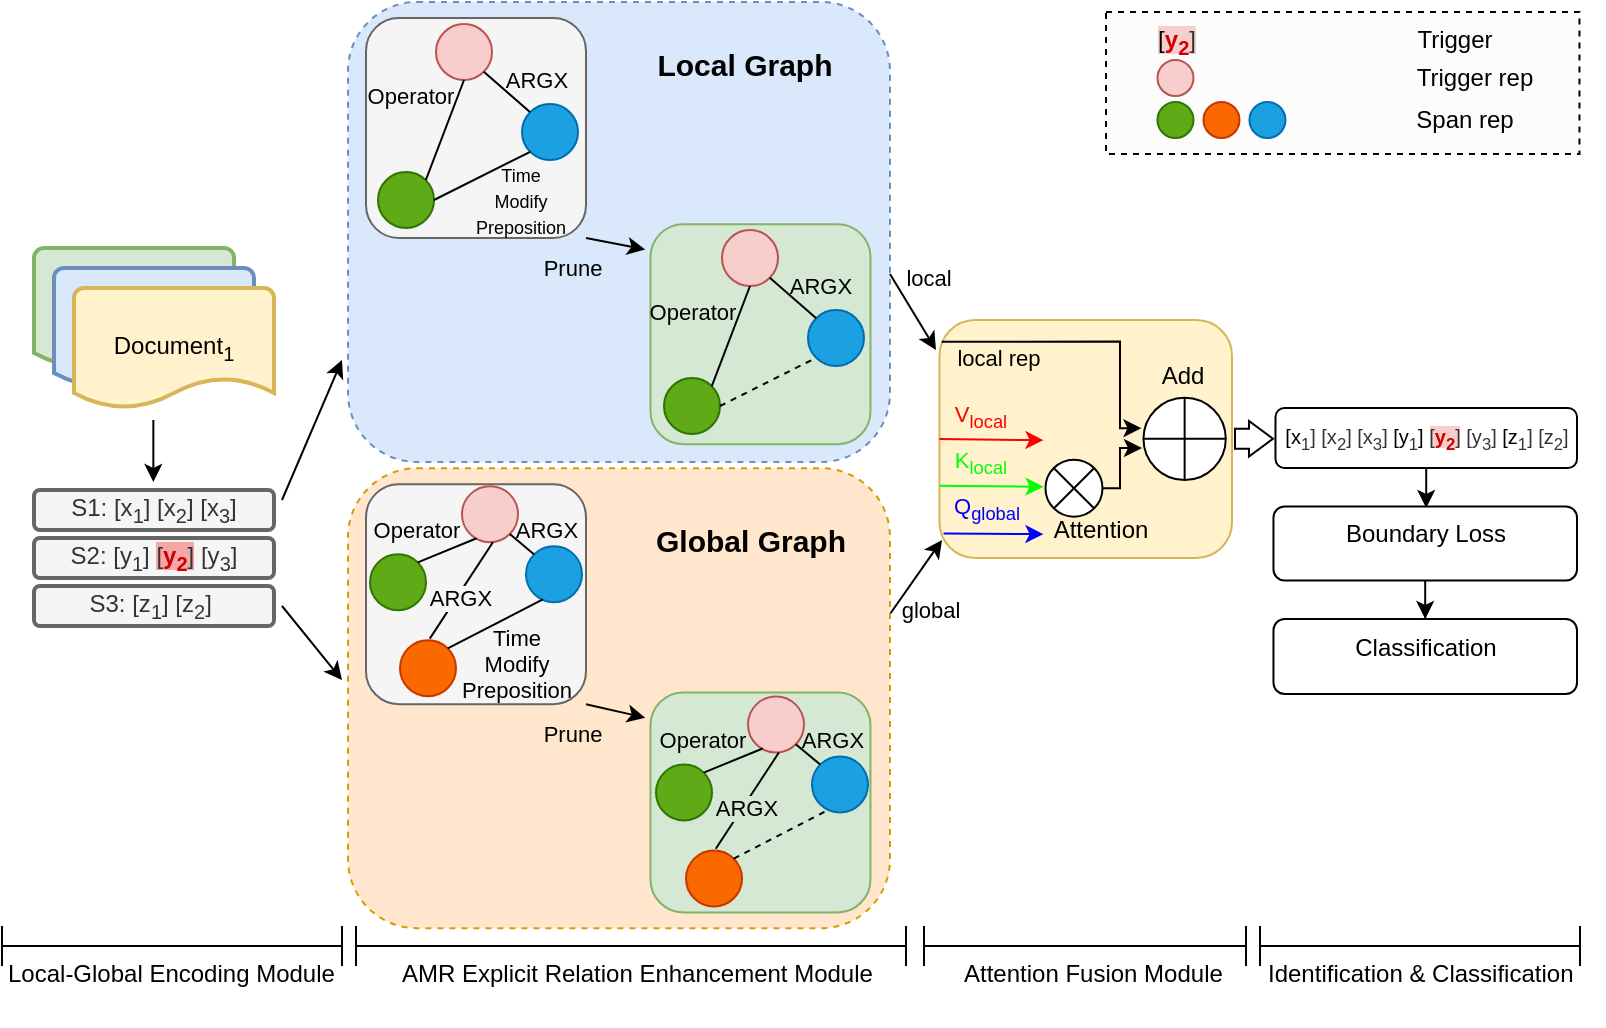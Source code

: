 <mxfile version="22.1.7" type="github">
  <diagram name="第 1 页" id="aBAtC7C85wRrQgK5SBA-">
    <mxGraphModel dx="1026" dy="733" grid="1" gridSize="10" guides="1" tooltips="1" connect="1" arrows="1" fold="1" page="1" pageScale="1" pageWidth="827" pageHeight="1169" math="0" shadow="0">
      <root>
        <mxCell id="0" />
        <mxCell id="1" parent="0" />
        <mxCell id="pVMCiTDg7z46em1MxIxY-14" value="" style="rounded=1;whiteSpace=wrap;html=1;fillStyle=auto;dashed=1;glass=0;perimeterSpacing=0;resizeHeight=0;fillColor=#dae8fc;strokeColor=#6c8ebf;" parent="1" vertex="1">
          <mxGeometry x="189" y="9" width="271" height="230" as="geometry" />
        </mxCell>
        <mxCell id="pVMCiTDg7z46em1MxIxY-2" value="" style="rounded=1;whiteSpace=wrap;html=1;fillColor=#f5f5f5;fontColor=#333333;strokeColor=#666666;" parent="1" vertex="1">
          <mxGeometry x="198" y="17.0" width="110" height="110" as="geometry" />
        </mxCell>
        <mxCell id="pVMCiTDg7z46em1MxIxY-6" value="" style="strokeWidth=2;html=1;shape=mxgraph.flowchart.document2;whiteSpace=wrap;size=0.25;fillColor=#d5e8d4;strokeColor=#82b366;" parent="1" vertex="1">
          <mxGeometry x="32" y="132" width="100" height="60" as="geometry" />
        </mxCell>
        <mxCell id="pVMCiTDg7z46em1MxIxY-7" value="" style="strokeWidth=2;html=1;shape=mxgraph.flowchart.document2;whiteSpace=wrap;size=0.25;fillColor=#dae8fc;strokeColor=#6c8ebf;" parent="1" vertex="1">
          <mxGeometry x="42" y="142" width="100" height="60" as="geometry" />
        </mxCell>
        <mxCell id="pVMCiTDg7z46em1MxIxY-8" value="Document&lt;sub&gt;1&lt;/sub&gt;" style="strokeWidth=2;html=1;shape=mxgraph.flowchart.document2;whiteSpace=wrap;size=0.25;fillColor=#fff2cc;strokeColor=#d6b656;" parent="1" vertex="1">
          <mxGeometry x="52" y="152" width="100" height="60" as="geometry" />
        </mxCell>
        <mxCell id="pVMCiTDg7z46em1MxIxY-9" value="S1: [x&lt;sub&gt;1&lt;/sub&gt;] [x&lt;sub&gt;2&lt;/sub&gt;] [x&lt;sub&gt;3&lt;/sub&gt;]" style="rounded=1;whiteSpace=wrap;html=1;strokeWidth=2;fillColor=#f5f5f5;fontColor=#333333;strokeColor=#666666;" parent="1" vertex="1">
          <mxGeometry x="32" y="253" width="120" height="20" as="geometry" />
        </mxCell>
        <mxCell id="pVMCiTDg7z46em1MxIxY-11" value="S2: [y&lt;sub&gt;1&lt;/sub&gt;] &lt;span style=&quot;background-color: rgb(245, 167, 167);&quot;&gt;[&lt;font style=&quot;&quot; color=&quot;#cc0000&quot;&gt;&lt;b&gt;y&lt;sub&gt;2&lt;/sub&gt;&lt;/b&gt;&lt;/font&gt;]&lt;/span&gt; [y&lt;sub&gt;3&lt;/sub&gt;]" style="rounded=1;whiteSpace=wrap;html=1;strokeWidth=2;fillColor=#f5f5f5;fontColor=#333333;strokeColor=#666666;" parent="1" vertex="1">
          <mxGeometry x="32" y="277" width="120" height="20" as="geometry" />
        </mxCell>
        <mxCell id="pVMCiTDg7z46em1MxIxY-12" value="S3: [z&lt;sub&gt;1&lt;/sub&gt;] [z&lt;sub&gt;2&lt;/sub&gt;]&amp;nbsp;" style="rounded=1;whiteSpace=wrap;html=1;strokeWidth=2;fillColor=#f5f5f5;fontColor=#333333;strokeColor=#666666;" parent="1" vertex="1">
          <mxGeometry x="32" y="301" width="120" height="20" as="geometry" />
        </mxCell>
        <mxCell id="pVMCiTDg7z46em1MxIxY-26" value="" style="edgeStyle=none;orthogonalLoop=1;jettySize=auto;html=1;rounded=0;" parent="1" edge="1">
          <mxGeometry width="100" relative="1" as="geometry">
            <mxPoint x="460" y="315" as="sourcePoint" />
            <mxPoint x="486" y="278" as="targetPoint" />
            <Array as="points" />
          </mxGeometry>
        </mxCell>
        <mxCell id="pVMCiTDg7z46em1MxIxY-93" value="global" style="edgeLabel;html=1;align=center;verticalAlign=middle;resizable=0;points=[];labelBackgroundColor=none;" parent="pVMCiTDg7z46em1MxIxY-26" vertex="1" connectable="0">
          <mxGeometry x="-0.248" y="2" relative="1" as="geometry">
            <mxPoint x="12" y="13" as="offset" />
          </mxGeometry>
        </mxCell>
        <mxCell id="pVMCiTDg7z46em1MxIxY-27" value="" style="edgeStyle=none;orthogonalLoop=1;jettySize=auto;html=1;rounded=0;" parent="1" edge="1">
          <mxGeometry width="100" relative="1" as="geometry">
            <mxPoint x="460" y="145" as="sourcePoint" />
            <mxPoint x="483" y="183" as="targetPoint" />
            <Array as="points" />
          </mxGeometry>
        </mxCell>
        <mxCell id="pVMCiTDg7z46em1MxIxY-92" value="local" style="edgeLabel;html=1;align=center;verticalAlign=middle;resizable=0;points=[];labelBackgroundColor=none;" parent="pVMCiTDg7z46em1MxIxY-27" vertex="1" connectable="0">
          <mxGeometry x="-0.243" y="1" relative="1" as="geometry">
            <mxPoint x="9" y="-12" as="offset" />
          </mxGeometry>
        </mxCell>
        <mxCell id="pVMCiTDg7z46em1MxIxY-28" value="" style="edgeStyle=none;orthogonalLoop=1;jettySize=auto;html=1;rounded=0;" parent="1" edge="1">
          <mxGeometry width="100" relative="1" as="geometry">
            <mxPoint x="156" y="258" as="sourcePoint" />
            <mxPoint x="186" y="188" as="targetPoint" />
            <Array as="points" />
          </mxGeometry>
        </mxCell>
        <mxCell id="pVMCiTDg7z46em1MxIxY-31" value="" style="edgeStyle=none;orthogonalLoop=1;jettySize=auto;html=1;rounded=0;" parent="1" edge="1">
          <mxGeometry width="100" relative="1" as="geometry">
            <mxPoint x="156" y="311" as="sourcePoint" />
            <mxPoint x="186" y="348" as="targetPoint" />
            <Array as="points" />
          </mxGeometry>
        </mxCell>
        <mxCell id="pVMCiTDg7z46em1MxIxY-33" value="" style="rounded=1;whiteSpace=wrap;html=1;fillColor=#d5e8d4;strokeColor=#82b366;" parent="1" vertex="1">
          <mxGeometry x="340.24" y="120.1" width="110" height="110" as="geometry" />
        </mxCell>
        <mxCell id="pVMCiTDg7z46em1MxIxY-37" value="" style="edgeStyle=none;orthogonalLoop=1;jettySize=auto;html=1;rounded=0;entryX=-0.024;entryY=0.115;entryDx=0;entryDy=0;entryPerimeter=0;exitX=1;exitY=1;exitDx=0;exitDy=0;" parent="1" source="pVMCiTDg7z46em1MxIxY-2" target="pVMCiTDg7z46em1MxIxY-33" edge="1">
          <mxGeometry width="100" relative="1" as="geometry">
            <mxPoint x="303" y="64.1" as="sourcePoint" />
            <mxPoint x="333" y="104.1" as="targetPoint" />
            <Array as="points" />
          </mxGeometry>
        </mxCell>
        <mxCell id="pVMCiTDg7z46em1MxIxY-99" value="Prune" style="edgeLabel;html=1;align=center;verticalAlign=middle;resizable=0;points=[];labelBackgroundColor=#dae8fc;" parent="pVMCiTDg7z46em1MxIxY-37" vertex="1" connectable="0">
          <mxGeometry x="-0.424" relative="1" as="geometry">
            <mxPoint x="-16" y="13" as="offset" />
          </mxGeometry>
        </mxCell>
        <mxCell id="pVMCiTDg7z46em1MxIxY-44" value="" style="ellipse;whiteSpace=wrap;html=1;aspect=fixed;fillColor=#f8cecc;strokeColor=#b85450;" parent="1" vertex="1">
          <mxGeometry x="233" y="20.0" width="28" height="28" as="geometry" />
        </mxCell>
        <mxCell id="pVMCiTDg7z46em1MxIxY-45" value="" style="ellipse;whiteSpace=wrap;html=1;aspect=fixed;fillColor=#1ba1e2;fontColor=#ffffff;strokeColor=#006EAF;" parent="1" vertex="1">
          <mxGeometry x="276" y="60.0" width="28" height="28" as="geometry" />
        </mxCell>
        <mxCell id="pVMCiTDg7z46em1MxIxY-46" value="" style="ellipse;whiteSpace=wrap;html=1;aspect=fixed;fillColor=#60a917;fontColor=#ffffff;strokeColor=#2D7600;" parent="1" vertex="1">
          <mxGeometry x="204" y="94.0" width="28" height="28" as="geometry" />
        </mxCell>
        <mxCell id="pVMCiTDg7z46em1MxIxY-48" value="" style="endArrow=none;html=1;rounded=0;entryX=0.5;entryY=1;entryDx=0;entryDy=0;exitX=1;exitY=0;exitDx=0;exitDy=0;" parent="1" source="pVMCiTDg7z46em1MxIxY-46" target="pVMCiTDg7z46em1MxIxY-44" edge="1">
          <mxGeometry width="50" height="50" relative="1" as="geometry">
            <mxPoint x="210" y="55.0" as="sourcePoint" />
            <mxPoint x="319" y="35.0" as="targetPoint" />
          </mxGeometry>
        </mxCell>
        <mxCell id="ASljsbczPLoBp7QqAxyb-75" value="Operator" style="edgeLabel;html=1;align=center;verticalAlign=middle;resizable=0;points=[];labelBackgroundColor=none;" parent="pVMCiTDg7z46em1MxIxY-48" vertex="1" connectable="0">
          <mxGeometry x="0.122" relative="1" as="geometry">
            <mxPoint x="-19" y="-14" as="offset" />
          </mxGeometry>
        </mxCell>
        <mxCell id="pVMCiTDg7z46em1MxIxY-49" value="" style="endArrow=none;html=1;rounded=0;entryX=0;entryY=1;entryDx=0;entryDy=0;exitX=1;exitY=0.5;exitDx=0;exitDy=0;" parent="1" source="pVMCiTDg7z46em1MxIxY-46" target="pVMCiTDg7z46em1MxIxY-45" edge="1">
          <mxGeometry width="50" height="50" relative="1" as="geometry">
            <mxPoint x="226" y="70.0" as="sourcePoint" />
            <mxPoint x="236" y="45.0" as="targetPoint" />
          </mxGeometry>
        </mxCell>
        <mxCell id="ASljsbczPLoBp7QqAxyb-78" value="&lt;font style=&quot;font-size: 9px;&quot;&gt;Time&lt;br style=&quot;border-color: var(--border-color);&quot;&gt;&lt;span style=&quot;border-color: var(--border-color);&quot;&gt;Modify&lt;/span&gt;&lt;br style=&quot;border-color: var(--border-color);&quot;&gt;&lt;span style=&quot;border-color: var(--border-color);&quot;&gt;Preposition&lt;/span&gt;&lt;/font&gt;" style="edgeLabel;html=1;align=center;verticalAlign=middle;resizable=0;points=[];labelBackgroundColor=none;" parent="pVMCiTDg7z46em1MxIxY-49" vertex="1" connectable="0">
          <mxGeometry x="0.202" y="1" relative="1" as="geometry">
            <mxPoint x="14" y="15" as="offset" />
          </mxGeometry>
        </mxCell>
        <mxCell id="pVMCiTDg7z46em1MxIxY-50" value="" style="endArrow=none;html=1;rounded=0;entryX=0;entryY=0;entryDx=0;entryDy=0;exitX=1;exitY=1;exitDx=0;exitDy=0;" parent="1" source="pVMCiTDg7z46em1MxIxY-44" target="pVMCiTDg7z46em1MxIxY-45" edge="1">
          <mxGeometry width="50" height="50" relative="1" as="geometry">
            <mxPoint x="236" y="80.0" as="sourcePoint" />
            <mxPoint x="246" y="55.0" as="targetPoint" />
          </mxGeometry>
        </mxCell>
        <mxCell id="ASljsbczPLoBp7QqAxyb-77" value="ARGX" style="edgeLabel;html=1;align=center;verticalAlign=middle;resizable=0;points=[];labelBackgroundColor=none;" parent="pVMCiTDg7z46em1MxIxY-50" vertex="1" connectable="0">
          <mxGeometry x="-0.217" y="1" relative="1" as="geometry">
            <mxPoint x="16" y="-3" as="offset" />
          </mxGeometry>
        </mxCell>
        <mxCell id="pVMCiTDg7z46em1MxIxY-102" value="" style="edgeStyle=orthogonalEdgeStyle;rounded=0;orthogonalLoop=1;jettySize=auto;html=1;" parent="1" source="pVMCiTDg7z46em1MxIxY-96" target="pVMCiTDg7z46em1MxIxY-101" edge="1">
          <mxGeometry relative="1" as="geometry" />
        </mxCell>
        <mxCell id="pVMCiTDg7z46em1MxIxY-96" value="&lt;font style=&quot;font-size: 10px;&quot;&gt;[x&lt;sub style=&quot;border-color: var(--border-color); color: rgb(51, 51, 51);&quot;&gt;1&lt;/sub&gt;&lt;span style=&quot;color: rgb(51, 51, 51);&quot;&gt;] [x&lt;/span&gt;&lt;sub style=&quot;border-color: var(--border-color); color: rgb(51, 51, 51);&quot;&gt;2&lt;/sub&gt;&lt;span style=&quot;color: rgb(51, 51, 51);&quot;&gt;] [x&lt;/span&gt;&lt;sub style=&quot;border-color: var(--border-color); color: rgb(51, 51, 51);&quot;&gt;3&lt;/sub&gt;&lt;span style=&quot;color: rgb(51, 51, 51);&quot;&gt;]&amp;nbsp;&lt;/span&gt;[y&lt;sub style=&quot;border-color: var(--border-color); color: rgb(51, 51, 51);&quot;&gt;1&lt;/sub&gt;]&amp;nbsp;&lt;span style=&quot;background-color: rgb(248, 206, 204);&quot;&gt;&lt;span style=&quot;color: rgb(51, 51, 51);&quot;&gt;[&lt;/span&gt;&lt;font style=&quot;border-color: var(--border-color); font-size: 10px;&quot; color=&quot;#cc0000&quot;&gt;&lt;b style=&quot;border-color: var(--border-color);&quot;&gt;y&lt;sub style=&quot;border-color: var(--border-color);&quot;&gt;2&lt;/sub&gt;&lt;/b&gt;&lt;/font&gt;&lt;span style=&quot;color: rgb(51, 51, 51);&quot;&gt;]&lt;/span&gt;&lt;/span&gt;&lt;span style=&quot;color: rgb(51, 51, 51);&quot;&gt;&amp;nbsp;[y&lt;/span&gt;&lt;sub style=&quot;border-color: var(--border-color); color: rgb(51, 51, 51);&quot;&gt;3&lt;/sub&gt;&lt;span style=&quot;color: rgb(51, 51, 51);&quot;&gt;]&lt;/span&gt;&amp;nbsp;[z&lt;sub style=&quot;border-color: var(--border-color); color: rgb(51, 51, 51);&quot;&gt;1&lt;/sub&gt;&lt;span style=&quot;color: rgb(51, 51, 51);&quot;&gt;] [z&lt;/span&gt;&lt;sub style=&quot;border-color: var(--border-color); color: rgb(51, 51, 51);&quot;&gt;2&lt;/sub&gt;&lt;span style=&quot;color: rgb(51, 51, 51);&quot;&gt;]&lt;/span&gt;&lt;/font&gt;" style="rounded=1;whiteSpace=wrap;html=1;verticalAlign=top;" parent="1" vertex="1">
          <mxGeometry x="652.74" y="212.0" width="150.76" height="30" as="geometry" />
        </mxCell>
        <mxCell id="pVMCiTDg7z46em1MxIxY-104" value="" style="edgeStyle=orthogonalEdgeStyle;rounded=0;orthogonalLoop=1;jettySize=auto;html=1;" parent="1" source="pVMCiTDg7z46em1MxIxY-101" target="pVMCiTDg7z46em1MxIxY-103" edge="1">
          <mxGeometry relative="1" as="geometry" />
        </mxCell>
        <mxCell id="pVMCiTDg7z46em1MxIxY-101" value="Boundary Loss" style="whiteSpace=wrap;html=1;verticalAlign=top;rounded=1;" parent="1" vertex="1">
          <mxGeometry x="651.74" y="261.25" width="151.76" height="37" as="geometry" />
        </mxCell>
        <mxCell id="pVMCiTDg7z46em1MxIxY-103" value="Classification" style="whiteSpace=wrap;html=1;verticalAlign=top;rounded=1;" parent="1" vertex="1">
          <mxGeometry x="651.74" y="317.5" width="151.76" height="37.5" as="geometry" />
        </mxCell>
        <mxCell id="L6vsH4I87ayAv4RI-xaD-26" value="" style="rounded=0;whiteSpace=wrap;html=1;fillColor=#fcfcfc;dashed=1;strokeColor=default;glass=0;" parent="1" vertex="1">
          <mxGeometry x="568" y="14" width="236.74" height="71" as="geometry" />
        </mxCell>
        <mxCell id="L6vsH4I87ayAv4RI-xaD-27" value="" style="ellipse;whiteSpace=wrap;html=1;aspect=fixed;fillColor=#f8cecc;strokeColor=#b85450;" parent="1" vertex="1">
          <mxGeometry x="593.74" y="38" width="18" height="18" as="geometry" />
        </mxCell>
        <mxCell id="L6vsH4I87ayAv4RI-xaD-30" value="Trigger rep" style="text;html=1;strokeColor=none;fillColor=none;align=center;verticalAlign=middle;whiteSpace=wrap;rounded=0;" parent="1" vertex="1">
          <mxGeometry x="716.74" y="32" width="71" height="30" as="geometry" />
        </mxCell>
        <mxCell id="L6vsH4I87ayAv4RI-xaD-42" value="&lt;span style=&quot;background-color: rgb(248, 206, 204);&quot;&gt;[&lt;font style=&quot;border-color: var(--border-color);&quot; color=&quot;#cc0000&quot;&gt;&lt;b style=&quot;border-color: var(--border-color);&quot;&gt;y&lt;sub style=&quot;border-color: var(--border-color);&quot;&gt;2&lt;/sub&gt;&lt;/b&gt;&lt;/font&gt;&lt;span style=&quot;color: rgb(51, 51, 51);&quot;&gt;]&lt;/span&gt;&lt;/span&gt;" style="text;html=1;strokeColor=none;fillColor=none;align=center;verticalAlign=middle;whiteSpace=wrap;rounded=0;" parent="1" vertex="1">
          <mxGeometry x="588.24" y="14" width="31" height="30" as="geometry" />
        </mxCell>
        <mxCell id="L6vsH4I87ayAv4RI-xaD-43" value="Trigger" style="text;html=1;strokeColor=none;fillColor=none;align=center;verticalAlign=middle;whiteSpace=wrap;rounded=0;" parent="1" vertex="1">
          <mxGeometry x="706.74" y="13" width="71" height="30" as="geometry" />
        </mxCell>
        <mxCell id="L6vsH4I87ayAv4RI-xaD-46" value="" style="ellipse;whiteSpace=wrap;html=1;aspect=fixed;fillColor=#60a917;fontColor=#ffffff;strokeColor=#2D7600;" parent="1" vertex="1">
          <mxGeometry x="593.74" y="59" width="18" height="18" as="geometry" />
        </mxCell>
        <mxCell id="L6vsH4I87ayAv4RI-xaD-47" value="" style="ellipse;whiteSpace=wrap;html=1;aspect=fixed;fillColor=#fa6800;fontColor=#000000;strokeColor=#C73500;" parent="1" vertex="1">
          <mxGeometry x="616.74" y="59" width="18" height="18" as="geometry" />
        </mxCell>
        <mxCell id="L6vsH4I87ayAv4RI-xaD-48" value="" style="ellipse;whiteSpace=wrap;html=1;aspect=fixed;fillColor=#1ba1e2;fontColor=#ffffff;strokeColor=#006EAF;" parent="1" vertex="1">
          <mxGeometry x="639.74" y="59" width="18" height="18" as="geometry" />
        </mxCell>
        <mxCell id="L6vsH4I87ayAv4RI-xaD-49" value="Span rep" style="text;html=1;strokeColor=none;fillColor=none;align=center;verticalAlign=middle;whiteSpace=wrap;rounded=0;" parent="1" vertex="1">
          <mxGeometry x="707.24" y="56" width="81" height="24" as="geometry" />
        </mxCell>
        <mxCell id="L6vsH4I87ayAv4RI-xaD-54" value="&lt;font style=&quot;font-size: 15px;&quot;&gt;&lt;b&gt;Local Graph&lt;/b&gt;&lt;/font&gt;" style="text;html=1;align=center;verticalAlign=middle;resizable=0;points=[];autosize=1;strokeColor=none;fillColor=none;" parent="1" vertex="1">
          <mxGeometry x="332.24" y="25" width="110" height="30" as="geometry" />
        </mxCell>
        <mxCell id="L6vsH4I87ayAv4RI-xaD-59" value="" style="rounded=1;whiteSpace=wrap;html=1;fillColor=#fff2cc;strokeColor=#d6b656;" parent="1" vertex="1">
          <mxGeometry x="484.74" y="168" width="146.26" height="119" as="geometry" />
        </mxCell>
        <mxCell id="L6vsH4I87ayAv4RI-xaD-80" value="" style="endArrow=classic;html=1;rounded=0;strokeColor=#ff0000;exitX=0;exitY=0.5;exitDx=0;exitDy=0;" parent="1" source="L6vsH4I87ayAv4RI-xaD-59" edge="1">
          <mxGeometry width="50" height="50" relative="1" as="geometry">
            <mxPoint x="486.74" y="227.81" as="sourcePoint" />
            <mxPoint x="536.74" y="228.1" as="targetPoint" />
          </mxGeometry>
        </mxCell>
        <mxCell id="L6vsH4I87ayAv4RI-xaD-81" value="&lt;font color=&quot;#ff0000&quot;&gt;V&lt;sub&gt;local&lt;/sub&gt;&lt;/font&gt;" style="edgeLabel;html=1;align=center;verticalAlign=middle;resizable=0;points=[];labelBackgroundColor=none;" parent="L6vsH4I87ayAv4RI-xaD-80" vertex="1" connectable="0">
          <mxGeometry x="-0.379" y="1" relative="1" as="geometry">
            <mxPoint x="4" y="-10" as="offset" />
          </mxGeometry>
        </mxCell>
        <mxCell id="L6vsH4I87ayAv4RI-xaD-82" value="" style="endArrow=classic;html=1;rounded=0;strokeColor=#0000ff;exitX=0.014;exitY=0.897;exitDx=0;exitDy=0;exitPerimeter=0;" parent="1" source="L6vsH4I87ayAv4RI-xaD-59" edge="1">
          <mxGeometry width="50" height="50" relative="1" as="geometry">
            <mxPoint x="496" y="275" as="sourcePoint" />
            <mxPoint x="536.74" y="275.1" as="targetPoint" />
          </mxGeometry>
        </mxCell>
        <mxCell id="L6vsH4I87ayAv4RI-xaD-83" value="&lt;font color=&quot;#0000ff&quot;&gt;Q&lt;sub&gt;global&lt;/sub&gt;&lt;/font&gt;" style="edgeLabel;html=1;align=center;verticalAlign=middle;resizable=0;points=[];labelBackgroundColor=none;" parent="L6vsH4I87ayAv4RI-xaD-82" vertex="1" connectable="0">
          <mxGeometry x="-0.321" y="1" relative="1" as="geometry">
            <mxPoint x="4" y="-11" as="offset" />
          </mxGeometry>
        </mxCell>
        <mxCell id="L6vsH4I87ayAv4RI-xaD-84" value="" style="endArrow=classic;html=1;rounded=0;edgeStyle=orthogonalEdgeStyle;exitX=0.008;exitY=0.091;exitDx=0;exitDy=0;exitPerimeter=0;" parent="1" source="L6vsH4I87ayAv4RI-xaD-59" edge="1">
          <mxGeometry width="50" height="50" relative="1" as="geometry">
            <mxPoint x="495.74" y="179.1" as="sourcePoint" />
            <mxPoint x="585.74" y="222.1" as="targetPoint" />
            <Array as="points">
              <mxPoint x="575" y="179" />
              <mxPoint x="575" y="222" />
            </Array>
          </mxGeometry>
        </mxCell>
        <mxCell id="L6vsH4I87ayAv4RI-xaD-93" value="local rep" style="edgeLabel;html=1;align=center;verticalAlign=middle;resizable=0;points=[];labelBackgroundColor=none;" parent="L6vsH4I87ayAv4RI-xaD-84" vertex="1" connectable="0">
          <mxGeometry x="-0.428" relative="1" as="geometry">
            <mxPoint x="-13" y="8" as="offset" />
          </mxGeometry>
        </mxCell>
        <mxCell id="L6vsH4I87ayAv4RI-xaD-86" value="" style="shape=sumEllipse;perimeter=ellipsePerimeter;whiteSpace=wrap;html=1;backgroundOutline=1;" parent="1" vertex="1">
          <mxGeometry x="537.74" y="237.85" width="28.5" height="28.5" as="geometry" />
        </mxCell>
        <mxCell id="L6vsH4I87ayAv4RI-xaD-87" value="" style="shape=orEllipse;perimeter=ellipsePerimeter;whiteSpace=wrap;html=1;backgroundOutline=1;" parent="1" vertex="1">
          <mxGeometry x="586.74" y="206.85" width="41.15" height="41.15" as="geometry" />
        </mxCell>
        <mxCell id="L6vsH4I87ayAv4RI-xaD-88" value="" style="endArrow=classic;html=1;rounded=0;strokeColor=#00ff00;exitX=0.001;exitY=0.696;exitDx=0;exitDy=0;exitPerimeter=0;" parent="1" source="L6vsH4I87ayAv4RI-xaD-59" edge="1">
          <mxGeometry width="50" height="50" relative="1" as="geometry">
            <mxPoint x="496" y="251" as="sourcePoint" />
            <mxPoint x="536.74" y="251.39" as="targetPoint" />
          </mxGeometry>
        </mxCell>
        <mxCell id="L6vsH4I87ayAv4RI-xaD-89" value="&lt;font color=&quot;#00ff00&quot;&gt;K&lt;sub style=&quot;&quot;&gt;local&lt;/sub&gt;&lt;/font&gt;" style="edgeLabel;html=1;align=center;verticalAlign=middle;resizable=0;points=[];labelBackgroundColor=none;" parent="L6vsH4I87ayAv4RI-xaD-88" vertex="1" connectable="0">
          <mxGeometry x="-0.379" y="1" relative="1" as="geometry">
            <mxPoint x="4" y="-10" as="offset" />
          </mxGeometry>
        </mxCell>
        <mxCell id="L6vsH4I87ayAv4RI-xaD-90" value="Attention" style="text;html=1;align=center;verticalAlign=middle;resizable=0;points=[];autosize=1;strokeColor=none;fillColor=none;" parent="1" vertex="1">
          <mxGeometry x="529.74" y="258" width="70" height="30" as="geometry" />
        </mxCell>
        <mxCell id="L6vsH4I87ayAv4RI-xaD-91" style="edgeStyle=orthogonalEdgeStyle;rounded=0;orthogonalLoop=1;jettySize=auto;html=1;exitX=1;exitY=0.5;exitDx=0;exitDy=0;" parent="1" source="L6vsH4I87ayAv4RI-xaD-86" edge="1">
          <mxGeometry relative="1" as="geometry">
            <mxPoint x="557.4" y="253.001" as="sourcePoint" />
            <mxPoint x="586" y="232" as="targetPoint" />
            <Array as="points">
              <mxPoint x="575" y="252" />
              <mxPoint x="575" y="232" />
            </Array>
          </mxGeometry>
        </mxCell>
        <mxCell id="L6vsH4I87ayAv4RI-xaD-92" value="" style="shape=flexArrow;endArrow=classic;html=1;rounded=0;endWidth=6.857;endSize=3.669;" parent="1" edge="1">
          <mxGeometry width="50" height="50" relative="1" as="geometry">
            <mxPoint x="632" y="227.38" as="sourcePoint" />
            <mxPoint x="652" y="227.38" as="targetPoint" />
          </mxGeometry>
        </mxCell>
        <mxCell id="oEz1iu90TZtMotsWFyNv-2" value="Add" style="text;html=1;align=center;verticalAlign=middle;resizable=0;points=[];autosize=1;strokeColor=none;fillColor=none;" parent="1" vertex="1">
          <mxGeometry x="585.74" y="181" width="40" height="30" as="geometry" />
        </mxCell>
        <mxCell id="ASljsbczPLoBp7QqAxyb-6" value="" style="endArrow=classic;html=1;rounded=0;" parent="1" edge="1">
          <mxGeometry width="50" height="50" relative="1" as="geometry">
            <mxPoint x="91.67" y="218" as="sourcePoint" />
            <mxPoint x="91.67" y="249" as="targetPoint" />
          </mxGeometry>
        </mxCell>
        <mxCell id="ASljsbczPLoBp7QqAxyb-13" value="" style="ellipse;whiteSpace=wrap;html=1;aspect=fixed;fillColor=#f8cecc;strokeColor=#b85450;" parent="1" vertex="1">
          <mxGeometry x="376" y="123.0" width="28" height="28" as="geometry" />
        </mxCell>
        <mxCell id="ASljsbczPLoBp7QqAxyb-14" value="" style="ellipse;whiteSpace=wrap;html=1;aspect=fixed;fillColor=#1ba1e2;fontColor=#ffffff;strokeColor=#006EAF;" parent="1" vertex="1">
          <mxGeometry x="419" y="163.0" width="28" height="28" as="geometry" />
        </mxCell>
        <mxCell id="ASljsbczPLoBp7QqAxyb-15" value="" style="ellipse;whiteSpace=wrap;html=1;aspect=fixed;fillColor=#60a917;fontColor=#ffffff;strokeColor=#2D7600;" parent="1" vertex="1">
          <mxGeometry x="347" y="197.0" width="28" height="28" as="geometry" />
        </mxCell>
        <mxCell id="ASljsbczPLoBp7QqAxyb-16" value="" style="endArrow=none;html=1;rounded=0;entryX=0.5;entryY=1;entryDx=0;entryDy=0;exitX=1;exitY=0;exitDx=0;exitDy=0;" parent="1" source="ASljsbczPLoBp7QqAxyb-15" target="ASljsbczPLoBp7QqAxyb-13" edge="1">
          <mxGeometry width="50" height="50" relative="1" as="geometry">
            <mxPoint x="353" y="158.0" as="sourcePoint" />
            <mxPoint x="462" y="138.0" as="targetPoint" />
          </mxGeometry>
        </mxCell>
        <mxCell id="ASljsbczPLoBp7QqAxyb-79" value="Operator" style="edgeLabel;html=1;align=center;verticalAlign=middle;resizable=0;points=[];labelBackgroundColor=none;" parent="ASljsbczPLoBp7QqAxyb-16" vertex="1" connectable="0">
          <mxGeometry x="0.224" relative="1" as="geometry">
            <mxPoint x="-22" y="-7" as="offset" />
          </mxGeometry>
        </mxCell>
        <mxCell id="ASljsbczPLoBp7QqAxyb-17" value="" style="endArrow=none;html=1;rounded=0;entryX=0;entryY=1;entryDx=0;entryDy=0;exitX=1;exitY=0.5;exitDx=0;exitDy=0;dashed=1;" parent="1" source="ASljsbczPLoBp7QqAxyb-15" target="ASljsbczPLoBp7QqAxyb-14" edge="1">
          <mxGeometry width="50" height="50" relative="1" as="geometry">
            <mxPoint x="369" y="173.0" as="sourcePoint" />
            <mxPoint x="379" y="148.0" as="targetPoint" />
          </mxGeometry>
        </mxCell>
        <mxCell id="ASljsbczPLoBp7QqAxyb-18" value="" style="endArrow=none;html=1;rounded=0;entryX=0;entryY=0;entryDx=0;entryDy=0;exitX=1;exitY=1;exitDx=0;exitDy=0;" parent="1" source="ASljsbczPLoBp7QqAxyb-13" target="ASljsbczPLoBp7QqAxyb-14" edge="1">
          <mxGeometry width="50" height="50" relative="1" as="geometry">
            <mxPoint x="379" y="183.0" as="sourcePoint" />
            <mxPoint x="389" y="158.0" as="targetPoint" />
          </mxGeometry>
        </mxCell>
        <mxCell id="ASljsbczPLoBp7QqAxyb-81" value="ARGX" style="edgeLabel;html=1;align=center;verticalAlign=middle;resizable=0;points=[];labelBackgroundColor=none;" parent="ASljsbczPLoBp7QqAxyb-18" vertex="1" connectable="0">
          <mxGeometry x="-0.068" y="1" relative="1" as="geometry">
            <mxPoint x="13" y="-5" as="offset" />
          </mxGeometry>
        </mxCell>
        <mxCell id="ASljsbczPLoBp7QqAxyb-19" value="" style="rounded=1;whiteSpace=wrap;html=1;fillStyle=auto;dashed=1;glass=0;perimeterSpacing=0;resizeHeight=0;fillColor=#ffe6cc;strokeColor=#d79b00;" parent="1" vertex="1">
          <mxGeometry x="189" y="242.1" width="271" height="230" as="geometry" />
        </mxCell>
        <mxCell id="ASljsbczPLoBp7QqAxyb-20" value="" style="rounded=1;whiteSpace=wrap;html=1;fillColor=#f5f5f5;fontColor=#333333;strokeColor=#666666;" parent="1" vertex="1">
          <mxGeometry x="198" y="250.1" width="110" height="110" as="geometry" />
        </mxCell>
        <mxCell id="ASljsbczPLoBp7QqAxyb-21" value="" style="rounded=1;whiteSpace=wrap;html=1;fillColor=#d5e8d4;strokeColor=#82b366;" parent="1" vertex="1">
          <mxGeometry x="340.24" y="354.2" width="110" height="110" as="geometry" />
        </mxCell>
        <mxCell id="ASljsbczPLoBp7QqAxyb-22" value="" style="edgeStyle=none;orthogonalLoop=1;jettySize=auto;html=1;rounded=0;entryX=-0.024;entryY=0.115;entryDx=0;entryDy=0;entryPerimeter=0;exitX=1;exitY=1;exitDx=0;exitDy=0;" parent="1" source="ASljsbczPLoBp7QqAxyb-20" target="ASljsbczPLoBp7QqAxyb-21" edge="1">
          <mxGeometry width="100" relative="1" as="geometry">
            <mxPoint x="303" y="297.2" as="sourcePoint" />
            <mxPoint x="333" y="337.2" as="targetPoint" />
            <Array as="points" />
          </mxGeometry>
        </mxCell>
        <mxCell id="ASljsbczPLoBp7QqAxyb-23" value="Prune" style="edgeLabel;html=1;align=center;verticalAlign=middle;resizable=0;points=[];labelBackgroundColor=#ffe6cc;" parent="ASljsbczPLoBp7QqAxyb-22" vertex="1" connectable="0">
          <mxGeometry x="-0.424" relative="1" as="geometry">
            <mxPoint x="-16" y="13" as="offset" />
          </mxGeometry>
        </mxCell>
        <mxCell id="ASljsbczPLoBp7QqAxyb-24" value="" style="ellipse;whiteSpace=wrap;html=1;aspect=fixed;fillColor=#f8cecc;strokeColor=#b85450;" parent="1" vertex="1">
          <mxGeometry x="246" y="251.1" width="28" height="28" as="geometry" />
        </mxCell>
        <mxCell id="ASljsbczPLoBp7QqAxyb-25" value="" style="ellipse;whiteSpace=wrap;html=1;aspect=fixed;fillColor=#1ba1e2;fontColor=#ffffff;strokeColor=#006EAF;" parent="1" vertex="1">
          <mxGeometry x="278" y="281.1" width="28" height="28" as="geometry" />
        </mxCell>
        <mxCell id="ASljsbczPLoBp7QqAxyb-26" value="" style="ellipse;whiteSpace=wrap;html=1;aspect=fixed;fillColor=#60a917;fontColor=#ffffff;strokeColor=#2D7600;" parent="1" vertex="1">
          <mxGeometry x="200" y="285.1" width="28" height="28" as="geometry" />
        </mxCell>
        <mxCell id="ASljsbczPLoBp7QqAxyb-27" value="" style="endArrow=none;html=1;rounded=0;exitX=1;exitY=0;exitDx=0;exitDy=0;entryX=0.262;entryY=0.93;entryDx=0;entryDy=0;entryPerimeter=0;" parent="1" source="ASljsbczPLoBp7QqAxyb-26" target="ASljsbczPLoBp7QqAxyb-24" edge="1">
          <mxGeometry width="50" height="50" relative="1" as="geometry">
            <mxPoint x="210" y="288.1" as="sourcePoint" />
            <mxPoint x="234" y="279.1" as="targetPoint" />
          </mxGeometry>
        </mxCell>
        <mxCell id="ASljsbczPLoBp7QqAxyb-51" value="Operator" style="edgeLabel;html=1;align=center;verticalAlign=middle;resizable=0;points=[];labelBackgroundColor=none;" parent="ASljsbczPLoBp7QqAxyb-27" vertex="1" connectable="0">
          <mxGeometry x="-0.086" relative="1" as="geometry">
            <mxPoint x="-15" y="-11" as="offset" />
          </mxGeometry>
        </mxCell>
        <mxCell id="ASljsbczPLoBp7QqAxyb-29" value="" style="endArrow=none;html=1;rounded=0;entryX=0;entryY=0;entryDx=0;entryDy=0;exitX=1;exitY=1;exitDx=0;exitDy=0;" parent="1" source="ASljsbczPLoBp7QqAxyb-24" target="ASljsbczPLoBp7QqAxyb-25" edge="1">
          <mxGeometry width="50" height="50" relative="1" as="geometry">
            <mxPoint x="236" y="313.1" as="sourcePoint" />
            <mxPoint x="246" y="288.1" as="targetPoint" />
          </mxGeometry>
        </mxCell>
        <mxCell id="ASljsbczPLoBp7QqAxyb-49" value="ARGX" style="edgeLabel;html=1;align=center;verticalAlign=middle;resizable=0;points=[];labelBackgroundColor=none;" parent="ASljsbczPLoBp7QqAxyb-29" vertex="1" connectable="0">
          <mxGeometry x="-0.076" relative="1" as="geometry">
            <mxPoint x="12" y="-7" as="offset" />
          </mxGeometry>
        </mxCell>
        <mxCell id="ASljsbczPLoBp7QqAxyb-37" value="" style="ellipse;whiteSpace=wrap;html=1;aspect=fixed;fillColor=#fa6800;fontColor=#000000;strokeColor=#C73500;" parent="1" vertex="1">
          <mxGeometry x="215" y="328.1" width="28" height="28" as="geometry" />
        </mxCell>
        <mxCell id="ASljsbczPLoBp7QqAxyb-39" value="" style="endArrow=none;html=1;rounded=0;entryX=0.552;entryY=1.001;entryDx=0;entryDy=0;entryPerimeter=0;exitX=0.532;exitY=-0.029;exitDx=0;exitDy=0;exitPerimeter=0;" parent="1" source="ASljsbczPLoBp7QqAxyb-37" target="ASljsbczPLoBp7QqAxyb-24" edge="1">
          <mxGeometry width="50" height="50" relative="1" as="geometry">
            <mxPoint x="264" y="319.1" as="sourcePoint" />
            <mxPoint x="314" y="269.1" as="targetPoint" />
          </mxGeometry>
        </mxCell>
        <mxCell id="ASljsbczPLoBp7QqAxyb-52" value="ARGX" style="edgeLabel;html=1;align=center;verticalAlign=middle;resizable=0;points=[];labelBackgroundColor=#f5f5f5;" parent="ASljsbczPLoBp7QqAxyb-39" vertex="1" connectable="0">
          <mxGeometry x="0.138" relative="1" as="geometry">
            <mxPoint x="-3" y="7" as="offset" />
          </mxGeometry>
        </mxCell>
        <mxCell id="ASljsbczPLoBp7QqAxyb-47" value="Time&lt;br style=&quot;border-color: var(--border-color);&quot;&gt;&lt;span style=&quot;&quot;&gt;Modify&lt;/span&gt;&lt;br style=&quot;border-color: var(--border-color);&quot;&gt;&lt;span style=&quot;&quot;&gt;Preposition&lt;/span&gt;" style="endArrow=none;html=1;rounded=0;entryX=0.301;entryY=0.951;entryDx=0;entryDy=0;entryPerimeter=0;exitX=1;exitY=0;exitDx=0;exitDy=0;labelBackgroundColor=none;" parent="1" source="ASljsbczPLoBp7QqAxyb-37" target="ASljsbczPLoBp7QqAxyb-25" edge="1">
          <mxGeometry x="0.004" y="-23" width="50" height="50" relative="1" as="geometry">
            <mxPoint x="284" y="359.1" as="sourcePoint" />
            <mxPoint x="334" y="309.1" as="targetPoint" />
            <mxPoint as="offset" />
          </mxGeometry>
        </mxCell>
        <mxCell id="ASljsbczPLoBp7QqAxyb-53" value="" style="ellipse;whiteSpace=wrap;html=1;aspect=fixed;fillColor=#f8cecc;strokeColor=#b85450;" parent="1" vertex="1">
          <mxGeometry x="389" y="356.2" width="28" height="28" as="geometry" />
        </mxCell>
        <mxCell id="ASljsbczPLoBp7QqAxyb-54" value="" style="ellipse;whiteSpace=wrap;html=1;aspect=fixed;fillColor=#1ba1e2;fontColor=#ffffff;strokeColor=#006EAF;" parent="1" vertex="1">
          <mxGeometry x="421" y="386.2" width="28" height="28" as="geometry" />
        </mxCell>
        <mxCell id="ASljsbczPLoBp7QqAxyb-55" value="" style="ellipse;whiteSpace=wrap;html=1;aspect=fixed;fillColor=#60a917;fontColor=#ffffff;strokeColor=#2D7600;" parent="1" vertex="1">
          <mxGeometry x="343" y="390.2" width="28" height="28" as="geometry" />
        </mxCell>
        <mxCell id="ASljsbczPLoBp7QqAxyb-56" value="" style="endArrow=none;html=1;rounded=0;exitX=1;exitY=0;exitDx=0;exitDy=0;entryX=0.262;entryY=0.93;entryDx=0;entryDy=0;entryPerimeter=0;" parent="1" source="ASljsbczPLoBp7QqAxyb-55" target="ASljsbczPLoBp7QqAxyb-53" edge="1">
          <mxGeometry width="50" height="50" relative="1" as="geometry">
            <mxPoint x="353" y="393.2" as="sourcePoint" />
            <mxPoint x="377" y="384.2" as="targetPoint" />
          </mxGeometry>
        </mxCell>
        <mxCell id="ASljsbczPLoBp7QqAxyb-57" value="Operator" style="edgeLabel;html=1;align=center;verticalAlign=middle;resizable=0;points=[];labelBackgroundColor=none;" parent="ASljsbczPLoBp7QqAxyb-56" vertex="1" connectable="0">
          <mxGeometry x="-0.086" relative="1" as="geometry">
            <mxPoint x="-15" y="-11" as="offset" />
          </mxGeometry>
        </mxCell>
        <mxCell id="ASljsbczPLoBp7QqAxyb-58" value="" style="endArrow=none;html=1;rounded=0;entryX=0;entryY=0;entryDx=0;entryDy=0;exitX=1;exitY=1;exitDx=0;exitDy=0;" parent="1" source="ASljsbczPLoBp7QqAxyb-53" target="ASljsbczPLoBp7QqAxyb-54" edge="1">
          <mxGeometry width="50" height="50" relative="1" as="geometry">
            <mxPoint x="379" y="418.2" as="sourcePoint" />
            <mxPoint x="389" y="393.2" as="targetPoint" />
          </mxGeometry>
        </mxCell>
        <mxCell id="ASljsbczPLoBp7QqAxyb-59" value="ARGX" style="edgeLabel;html=1;align=center;verticalAlign=middle;resizable=0;points=[];labelBackgroundColor=none;" parent="ASljsbczPLoBp7QqAxyb-58" vertex="1" connectable="0">
          <mxGeometry x="-0.076" relative="1" as="geometry">
            <mxPoint x="12" y="-7" as="offset" />
          </mxGeometry>
        </mxCell>
        <mxCell id="ASljsbczPLoBp7QqAxyb-60" value="" style="ellipse;whiteSpace=wrap;html=1;aspect=fixed;fillColor=#fa6800;fontColor=#000000;strokeColor=#C73500;" parent="1" vertex="1">
          <mxGeometry x="358" y="433.2" width="28" height="28" as="geometry" />
        </mxCell>
        <mxCell id="ASljsbczPLoBp7QqAxyb-61" value="" style="endArrow=none;html=1;rounded=0;entryX=0.552;entryY=1.001;entryDx=0;entryDy=0;entryPerimeter=0;exitX=0.532;exitY=-0.029;exitDx=0;exitDy=0;exitPerimeter=0;" parent="1" source="ASljsbczPLoBp7QqAxyb-60" target="ASljsbczPLoBp7QqAxyb-53" edge="1">
          <mxGeometry width="50" height="50" relative="1" as="geometry">
            <mxPoint x="407" y="424.2" as="sourcePoint" />
            <mxPoint x="457" y="374.2" as="targetPoint" />
          </mxGeometry>
        </mxCell>
        <mxCell id="ASljsbczPLoBp7QqAxyb-62" value="ARGX" style="edgeLabel;html=1;align=center;verticalAlign=middle;resizable=0;points=[];labelBackgroundColor=#d5e8d4;" parent="ASljsbczPLoBp7QqAxyb-61" vertex="1" connectable="0">
          <mxGeometry x="0.138" relative="1" as="geometry">
            <mxPoint x="-3" y="7" as="offset" />
          </mxGeometry>
        </mxCell>
        <mxCell id="ASljsbczPLoBp7QqAxyb-63" value="" style="endArrow=none;html=1;rounded=0;entryX=0.301;entryY=0.951;entryDx=0;entryDy=0;entryPerimeter=0;exitX=1;exitY=0;exitDx=0;exitDy=0;labelBackgroundColor=none;dashed=1;" parent="1" source="ASljsbczPLoBp7QqAxyb-60" target="ASljsbczPLoBp7QqAxyb-54" edge="1">
          <mxGeometry x="0.004" y="-23" width="50" height="50" relative="1" as="geometry">
            <mxPoint x="427" y="464.2" as="sourcePoint" />
            <mxPoint x="477" y="414.2" as="targetPoint" />
            <mxPoint as="offset" />
          </mxGeometry>
        </mxCell>
        <mxCell id="ASljsbczPLoBp7QqAxyb-65" value="&lt;b&gt;&lt;font style=&quot;font-size: 15px;&quot;&gt;Global Graph&lt;/font&gt;&lt;/b&gt;" style="text;html=1;align=center;verticalAlign=middle;resizable=0;points=[];autosize=1;strokeColor=none;fillColor=none;" parent="1" vertex="1">
          <mxGeometry x="330.24" y="263.1" width="120" height="30" as="geometry" />
        </mxCell>
        <mxCell id="ASljsbczPLoBp7QqAxyb-69" value="" style="shape=crossbar;whiteSpace=wrap;html=1;rounded=1;" parent="1" vertex="1">
          <mxGeometry x="16" y="471" width="170" height="20" as="geometry" />
        </mxCell>
        <mxCell id="ASljsbczPLoBp7QqAxyb-84" value="" style="shape=crossbar;whiteSpace=wrap;html=1;rounded=1;" parent="1" vertex="1">
          <mxGeometry x="193" y="471" width="275" height="20" as="geometry" />
        </mxCell>
        <mxCell id="ASljsbczPLoBp7QqAxyb-89" value="&lt;span style=&quot;color: rgb(0, 0, 0); font-family: Helvetica; font-style: normal; font-variant-ligatures: normal; font-variant-caps: normal; font-weight: 400; letter-spacing: normal; orphans: 2; text-align: center; text-indent: 0px; text-transform: none; widows: 2; word-spacing: 0px; -webkit-text-stroke-width: 0px; background-color: rgb(255, 255, 255); text-decoration-thickness: initial; text-decoration-style: initial; text-decoration-color: initial; float: none; display: inline !important;&quot;&gt;&lt;font style=&quot;font-size: 12px;&quot;&gt;AMR Explicit Relation Enhancement Module&lt;/font&gt;&lt;/span&gt;" style="text;whiteSpace=wrap;html=1;" parent="1" vertex="1">
          <mxGeometry x="214" y="481" width="260" height="40" as="geometry" />
        </mxCell>
        <mxCell id="ASljsbczPLoBp7QqAxyb-90" value="&lt;div style=&quot;text-align: center;&quot;&gt;&lt;span style=&quot;background-color: rgb(255, 255, 255);&quot;&gt;Local-Global Encoding Module&lt;/span&gt;&lt;/div&gt;" style="text;whiteSpace=wrap;html=1;" parent="1" vertex="1">
          <mxGeometry x="17" y="481" width="170" height="40" as="geometry" />
        </mxCell>
        <mxCell id="ASljsbczPLoBp7QqAxyb-91" value="" style="shape=crossbar;whiteSpace=wrap;html=1;rounded=1;" parent="1" vertex="1">
          <mxGeometry x="477" y="471" width="161" height="20" as="geometry" />
        </mxCell>
        <mxCell id="ASljsbczPLoBp7QqAxyb-92" value="&lt;span style=&quot;color: rgb(0, 0, 0); font-family: Helvetica; font-style: normal; font-variant-ligatures: normal; font-variant-caps: normal; font-weight: 400; letter-spacing: normal; orphans: 2; text-align: center; text-indent: 0px; text-transform: none; widows: 2; word-spacing: 0px; -webkit-text-stroke-width: 0px; background-color: rgb(255, 255, 255); text-decoration-thickness: initial; text-decoration-style: initial; text-decoration-color: initial; float: none; display: inline !important;&quot;&gt;&lt;font style=&quot;font-size: 12px;&quot;&gt;Attention Fusion Module&lt;/font&gt;&lt;/span&gt;" style="text;whiteSpace=wrap;html=1;" parent="1" vertex="1">
          <mxGeometry x="495" y="481" width="137" height="40" as="geometry" />
        </mxCell>
        <mxCell id="SMVEQulNbsIjLR0KKEGX-9" value="" style="shape=crossbar;whiteSpace=wrap;html=1;rounded=1;" parent="1" vertex="1">
          <mxGeometry x="645" y="471" width="160" height="20" as="geometry" />
        </mxCell>
        <mxCell id="SMVEQulNbsIjLR0KKEGX-10" value="Identification &amp;amp; Classification" style="text;whiteSpace=wrap;html=1;" parent="1" vertex="1">
          <mxGeometry x="647" y="481" width="170" height="40" as="geometry" />
        </mxCell>
      </root>
    </mxGraphModel>
  </diagram>
</mxfile>
